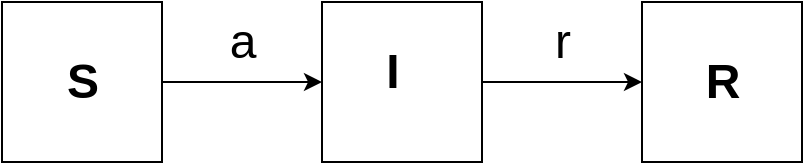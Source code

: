 <mxfile version="20.2.3" type="github">
  <diagram id="ImZkKbkfjJFn4qbT57pl" name="Página-1">
    <mxGraphModel dx="1422" dy="772" grid="1" gridSize="10" guides="1" tooltips="1" connect="1" arrows="1" fold="1" page="1" pageScale="1" pageWidth="827" pageHeight="1169" math="0" shadow="0">
      <root>
        <mxCell id="0" />
        <mxCell id="1" parent="0" />
        <mxCell id="tTlQyx9BJeuY2m7c3Reg-1" value="" style="whiteSpace=wrap;html=1;aspect=fixed;" vertex="1" parent="1">
          <mxGeometry x="120" y="200" width="80" height="80" as="geometry" />
        </mxCell>
        <mxCell id="tTlQyx9BJeuY2m7c3Reg-2" value="" style="whiteSpace=wrap;html=1;aspect=fixed;" vertex="1" parent="1">
          <mxGeometry x="280" y="200" width="80" height="80" as="geometry" />
        </mxCell>
        <mxCell id="tTlQyx9BJeuY2m7c3Reg-3" value="" style="whiteSpace=wrap;html=1;aspect=fixed;" vertex="1" parent="1">
          <mxGeometry x="440" y="200" width="80" height="80" as="geometry" />
        </mxCell>
        <mxCell id="tTlQyx9BJeuY2m7c3Reg-4" value="" style="endArrow=classic;html=1;rounded=0;" edge="1" parent="1" source="tTlQyx9BJeuY2m7c3Reg-1" target="tTlQyx9BJeuY2m7c3Reg-2">
          <mxGeometry width="50" height="50" relative="1" as="geometry">
            <mxPoint x="390" y="450" as="sourcePoint" />
            <mxPoint x="440" y="400" as="targetPoint" />
          </mxGeometry>
        </mxCell>
        <mxCell id="tTlQyx9BJeuY2m7c3Reg-5" value="" style="endArrow=classic;html=1;rounded=0;" edge="1" parent="1" source="tTlQyx9BJeuY2m7c3Reg-2" target="tTlQyx9BJeuY2m7c3Reg-3">
          <mxGeometry width="50" height="50" relative="1" as="geometry">
            <mxPoint x="210" y="250" as="sourcePoint" />
            <mxPoint x="290" y="250" as="targetPoint" />
            <Array as="points">
              <mxPoint x="440" y="240" />
            </Array>
          </mxGeometry>
        </mxCell>
        <mxCell id="tTlQyx9BJeuY2m7c3Reg-6" value="&lt;b&gt;&lt;font style=&quot;font-size: 24px;&quot;&gt;S&lt;/font&gt;&lt;/b&gt;" style="text;html=1;resizable=0;autosize=1;align=center;verticalAlign=middle;points=[];fillColor=none;strokeColor=none;rounded=0;" vertex="1" parent="1">
          <mxGeometry x="140" y="220" width="40" height="40" as="geometry" />
        </mxCell>
        <mxCell id="tTlQyx9BJeuY2m7c3Reg-7" value="&lt;b&gt;&lt;font style=&quot;font-size: 24px;&quot;&gt;I&lt;/font&gt;&lt;/b&gt;" style="text;html=1;resizable=0;autosize=1;align=center;verticalAlign=middle;points=[];fillColor=none;strokeColor=none;rounded=0;" vertex="1" parent="1">
          <mxGeometry x="300" y="215" width="30" height="40" as="geometry" />
        </mxCell>
        <mxCell id="tTlQyx9BJeuY2m7c3Reg-8" value="&lt;b&gt;&lt;font style=&quot;font-size: 24px;&quot;&gt;R&lt;/font&gt;&lt;/b&gt;" style="text;html=1;resizable=0;autosize=1;align=center;verticalAlign=middle;points=[];fillColor=none;strokeColor=none;rounded=0;" vertex="1" parent="1">
          <mxGeometry x="460" y="220" width="40" height="40" as="geometry" />
        </mxCell>
        <mxCell id="tTlQyx9BJeuY2m7c3Reg-9" value="a" style="text;html=1;align=center;verticalAlign=middle;resizable=0;points=[];autosize=1;strokeColor=none;fillColor=none;fontSize=24;fontColor=#000000;" vertex="1" parent="1">
          <mxGeometry x="220" y="200" width="40" height="40" as="geometry" />
        </mxCell>
        <mxCell id="tTlQyx9BJeuY2m7c3Reg-10" value="r" style="text;html=1;align=center;verticalAlign=middle;resizable=0;points=[];autosize=1;strokeColor=none;fillColor=none;fontSize=24;fontColor=#000000;" vertex="1" parent="1">
          <mxGeometry x="385" y="200" width="30" height="40" as="geometry" />
        </mxCell>
      </root>
    </mxGraphModel>
  </diagram>
</mxfile>
